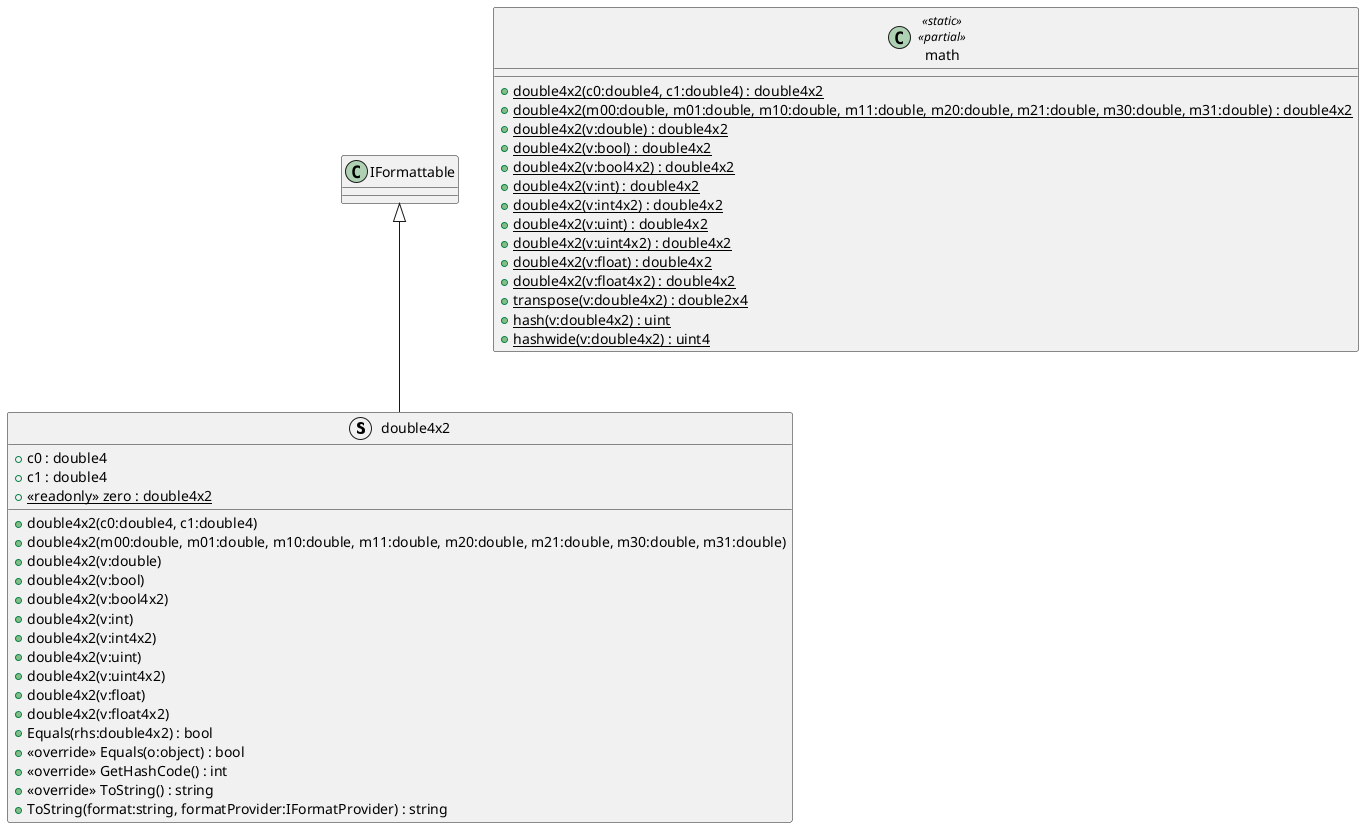 @startuml
struct double4x2 {
    + c0 : double4
    + c1 : double4
    + {static} <<readonly>> zero : double4x2
    + double4x2(c0:double4, c1:double4)
    + double4x2(m00:double, m01:double, m10:double, m11:double, m20:double, m21:double, m30:double, m31:double)
    + double4x2(v:double)
    + double4x2(v:bool)
    + double4x2(v:bool4x2)
    + double4x2(v:int)
    + double4x2(v:int4x2)
    + double4x2(v:uint)
    + double4x2(v:uint4x2)
    + double4x2(v:float)
    + double4x2(v:float4x2)
    + Equals(rhs:double4x2) : bool
    + <<override>> Equals(o:object) : bool
    + <<override>> GetHashCode() : int
    + <<override>> ToString() : string
    + ToString(format:string, formatProvider:IFormatProvider) : string
}
class math <<static>> <<partial>> {
    + {static} double4x2(c0:double4, c1:double4) : double4x2
    + {static} double4x2(m00:double, m01:double, m10:double, m11:double, m20:double, m21:double, m30:double, m31:double) : double4x2
    + {static} double4x2(v:double) : double4x2
    + {static} double4x2(v:bool) : double4x2
    + {static} double4x2(v:bool4x2) : double4x2
    + {static} double4x2(v:int) : double4x2
    + {static} double4x2(v:int4x2) : double4x2
    + {static} double4x2(v:uint) : double4x2
    + {static} double4x2(v:uint4x2) : double4x2
    + {static} double4x2(v:float) : double4x2
    + {static} double4x2(v:float4x2) : double4x2
    + {static} transpose(v:double4x2) : double2x4
    + {static} hash(v:double4x2) : uint
    + {static} hashwide(v:double4x2) : uint4
}
IFormattable <|-- double4x2
@enduml
